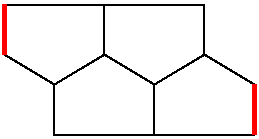 #FIG 3.2
Landscape
Center
Inches
Letter  
100.00
Single
-2
1200 2
2 1 0 1 0 7 50 0 -1 0.000 0 0 -1 0 0 6
	 2175 900 2175 525 2925 525 2925 900 2550 1125 2175 900
2 1 0 1 0 7 50 0 -1 0.000 0 0 -1 0 0 6
	 2550 1125 2550 1500 1800 1500 1800 1125 2175 900 2550 1125
2 1 0 1 0 7 50 0 -1 0.000 0 0 -1 0 0 6
	 3300 1125 3300 1500 2550 1500 2550 1125 2925 900 3300 1125
2 1 0 1 0 7 50 0 -1 0.000 0 0 -1 0 0 6
	 1425 900 1425 525 2175 525 2175 900 1800 1125 1425 900
2 1 0 3 4 7 50 0 -1 0.000 0 0 -1 0 0 3
	 1425 900 1425 525 1425 900
2 1 0 3 4 7 50 0 -1 0.000 0 0 -1 0 0 3
	 3300 1500 3300 1125 3300 1500
